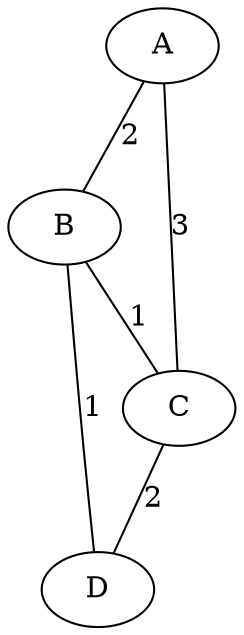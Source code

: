 // Original Graph
graph {
	A
	B
	C
	D
	A -- B [label=2]
	A -- C [label=3]
	B -- C [label=1]
	B -- D [label=1]
	C -- D [label=2]
}
